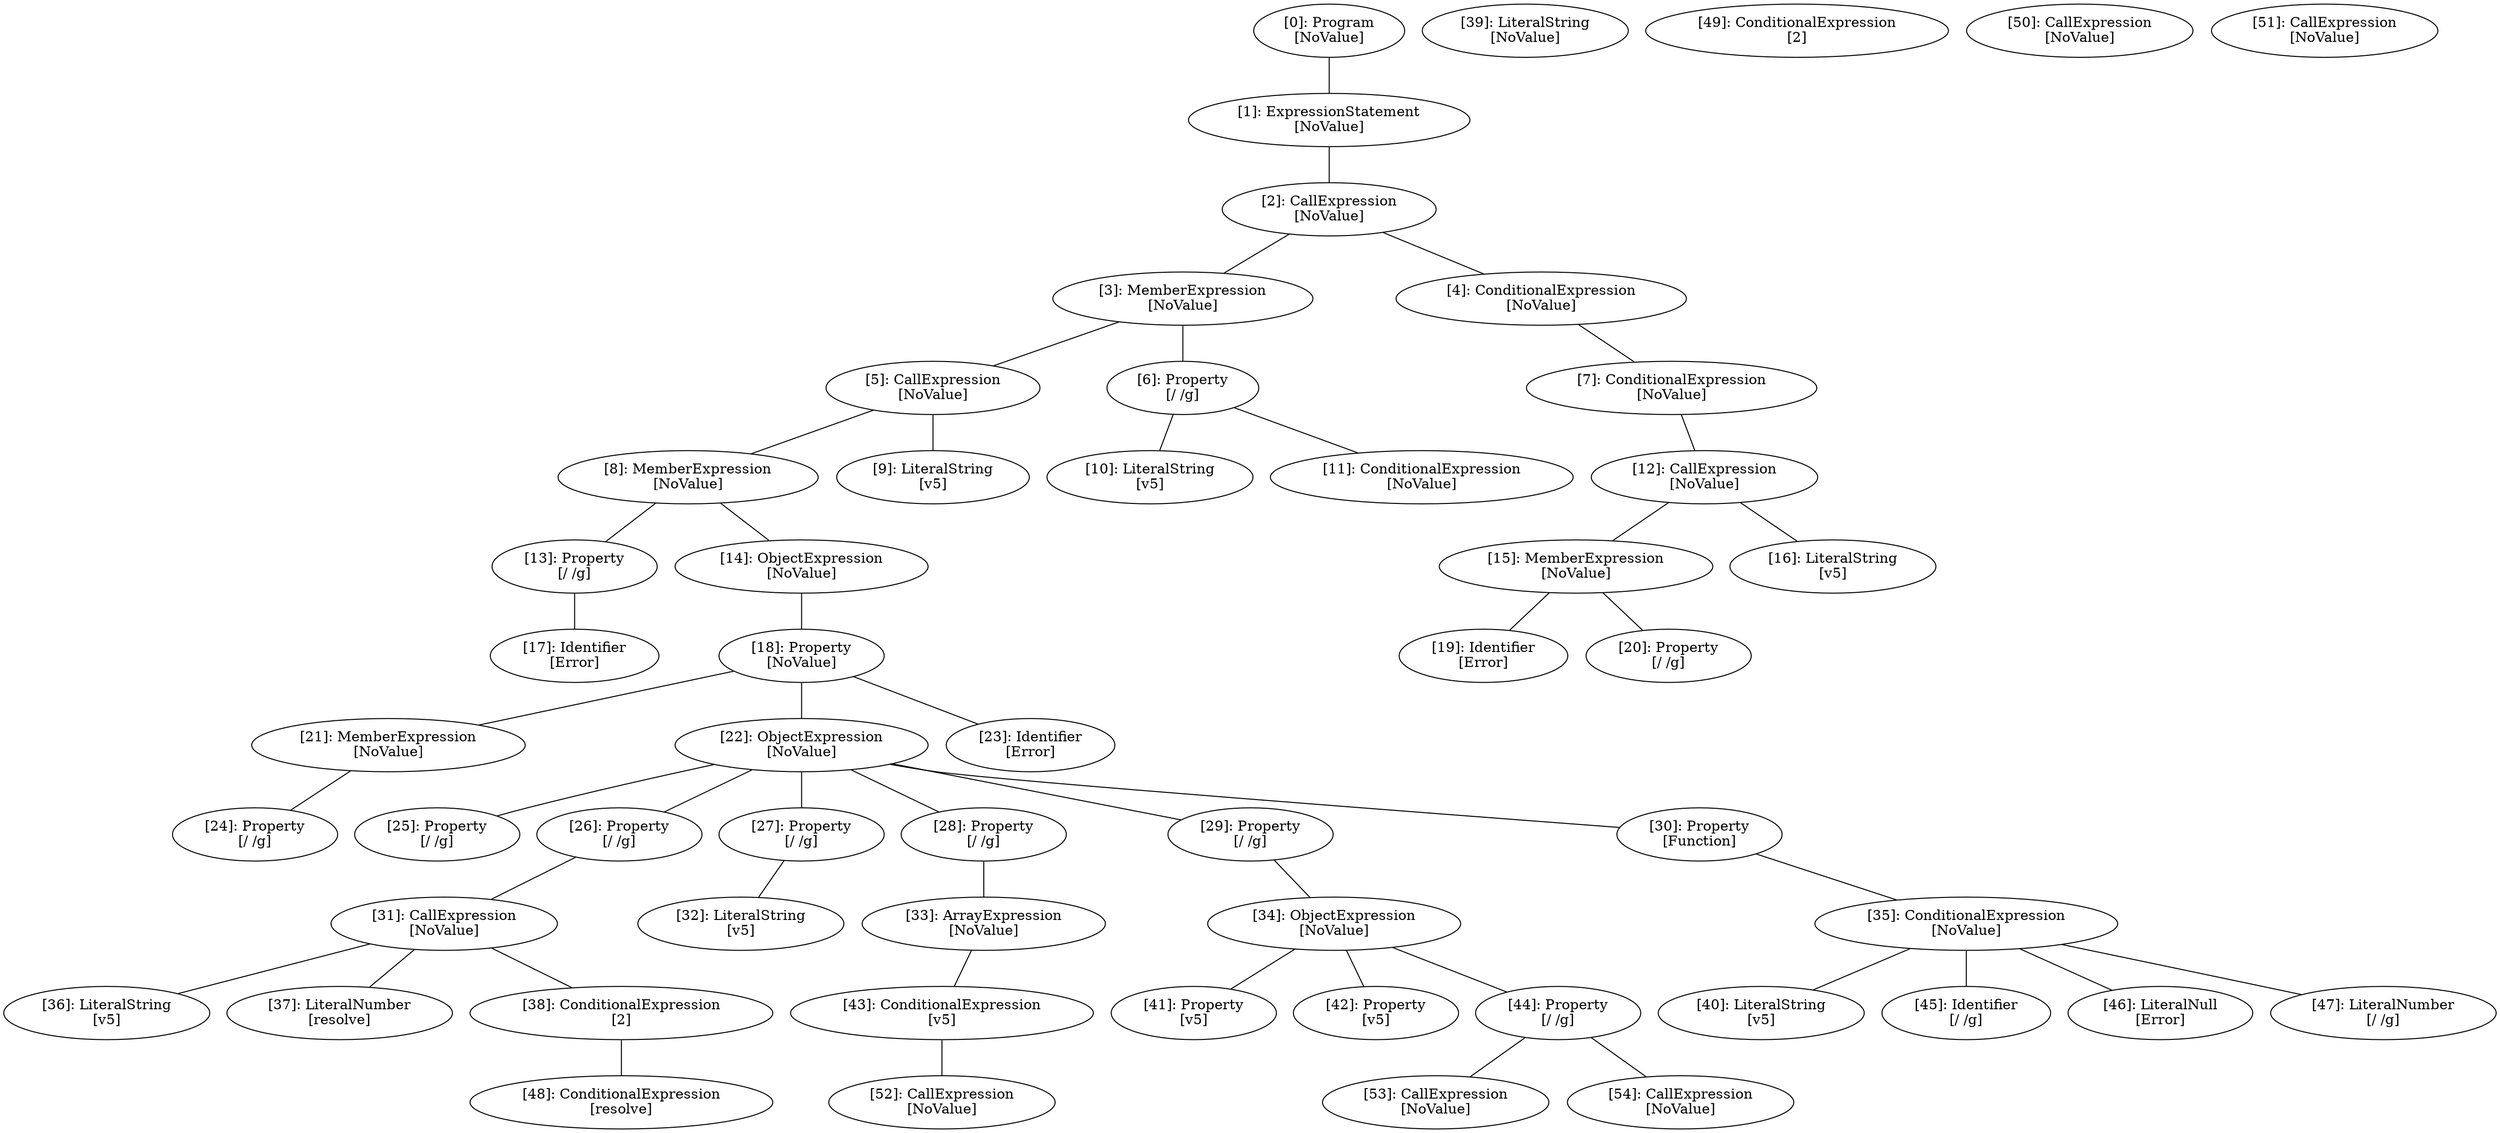 // Result
graph {
	0 [label="[0]: Program
[NoValue]"]
	1 [label="[1]: ExpressionStatement
[NoValue]"]
	2 [label="[2]: CallExpression
[NoValue]"]
	3 [label="[3]: MemberExpression
[NoValue]"]
	4 [label="[4]: ConditionalExpression
[NoValue]"]
	5 [label="[5]: CallExpression
[NoValue]"]
	6 [label="[6]: Property
[/ /g]"]
	7 [label="[7]: ConditionalExpression
[NoValue]"]
	8 [label="[8]: MemberExpression
[NoValue]"]
	9 [label="[9]: LiteralString
[v5]"]
	10 [label="[10]: LiteralString
[v5]"]
	11 [label="[11]: ConditionalExpression
[NoValue]"]
	12 [label="[12]: CallExpression
[NoValue]"]
	13 [label="[13]: Property
[/ /g]"]
	14 [label="[14]: ObjectExpression
[NoValue]"]
	15 [label="[15]: MemberExpression
[NoValue]"]
	16 [label="[16]: LiteralString
[v5]"]
	17 [label="[17]: Identifier
[Error]"]
	18 [label="[18]: Property
[NoValue]"]
	19 [label="[19]: Identifier
[Error]"]
	20 [label="[20]: Property
[/ /g]"]
	21 [label="[21]: MemberExpression
[NoValue]"]
	22 [label="[22]: ObjectExpression
[NoValue]"]
	23 [label="[23]: Identifier
[Error]"]
	24 [label="[24]: Property
[/ /g]"]
	25 [label="[25]: Property
[/ /g]"]
	26 [label="[26]: Property
[/ /g]"]
	27 [label="[27]: Property
[/ /g]"]
	28 [label="[28]: Property
[/ /g]"]
	29 [label="[29]: Property
[/ /g]"]
	30 [label="[30]: Property
[Function]"]
	31 [label="[31]: CallExpression
[NoValue]"]
	32 [label="[32]: LiteralString
[v5]"]
	33 [label="[33]: ArrayExpression
[NoValue]"]
	34 [label="[34]: ObjectExpression
[NoValue]"]
	35 [label="[35]: ConditionalExpression
[NoValue]"]
	36 [label="[36]: LiteralString
[v5]"]
	37 [label="[37]: LiteralNumber
[resolve]"]
	38 [label="[38]: ConditionalExpression
[2]"]
	39 [label="[39]: LiteralString
[NoValue]"]
	40 [label="[40]: LiteralString
[v5]"]
	41 [label="[41]: Property
[v5]"]
	42 [label="[42]: Property
[v5]"]
	43 [label="[43]: ConditionalExpression
[v5]"]
	44 [label="[44]: Property
[/ /g]"]
	45 [label="[45]: Identifier
[/ /g]"]
	46 [label="[46]: LiteralNull
[Error]"]
	47 [label="[47]: LiteralNumber
[/ /g]"]
	48 [label="[48]: ConditionalExpression
[resolve]"]
	49 [label="[49]: ConditionalExpression
[2]"]
	50 [label="[50]: CallExpression
[NoValue]"]
	51 [label="[51]: CallExpression
[NoValue]"]
	52 [label="[52]: CallExpression
[NoValue]"]
	53 [label="[53]: CallExpression
[NoValue]"]
	54 [label="[54]: CallExpression
[NoValue]"]
	0 -- 1
	1 -- 2
	2 -- 3
	2 -- 4
	3 -- 5
	3 -- 6
	4 -- 7
	5 -- 8
	5 -- 9
	6 -- 10
	6 -- 11
	7 -- 12
	8 -- 13
	8 -- 14
	12 -- 15
	12 -- 16
	13 -- 17
	14 -- 18
	15 -- 19
	15 -- 20
	18 -- 21
	18 -- 22
	18 -- 23
	21 -- 24
	22 -- 25
	22 -- 26
	22 -- 27
	22 -- 28
	22 -- 29
	22 -- 30
	26 -- 31
	27 -- 32
	28 -- 33
	29 -- 34
	30 -- 35
	31 -- 36
	31 -- 37
	31 -- 38
	33 -- 43
	34 -- 41
	34 -- 42
	34 -- 44
	35 -- 40
	35 -- 45
	35 -- 46
	35 -- 47
	38 -- 48
	43 -- 52
	44 -- 53
	44 -- 54
}
